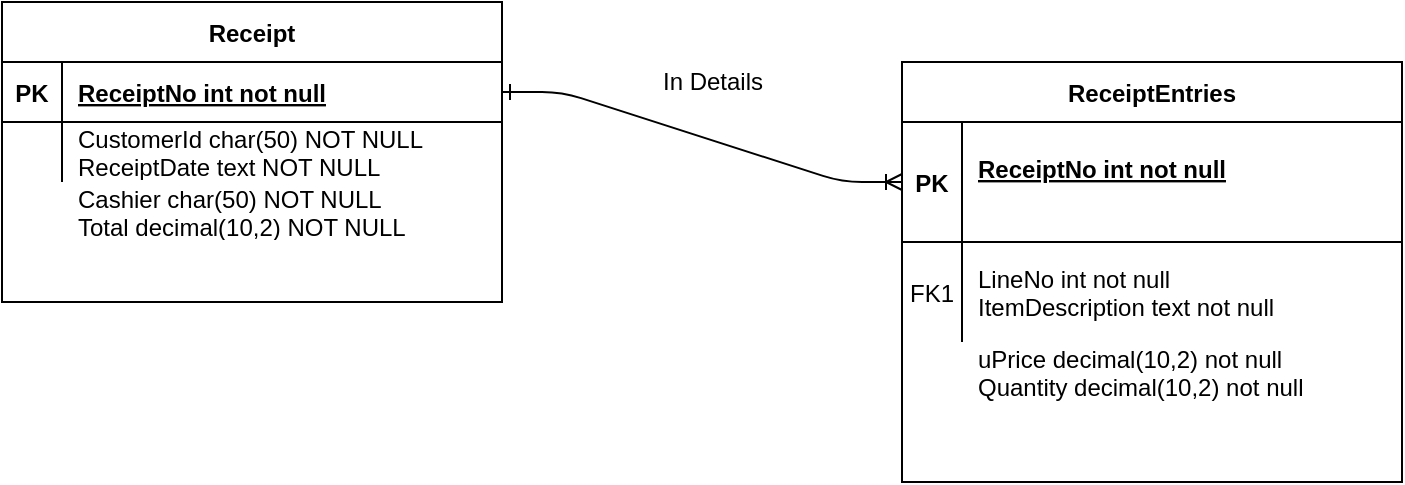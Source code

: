 <mxfile version="14.7.8" type="device" pages="2"><diagram id="R2lEEEUBdFMjLlhIrx00" name="Crows Foot"><mxGraphModel dx="1200" dy="681" grid="1" gridSize="10" guides="1" tooltips="1" connect="1" arrows="1" fold="1" page="1" pageScale="1" pageWidth="850" pageHeight="1100" math="0" shadow="0" extFonts="Permanent Marker^https://fonts.googleapis.com/css?family=Permanent+Marker"><root><mxCell id="0"/><mxCell id="1" parent="0"/><mxCell id="C-vyLk0tnHw3VtMMgP7b-1" value="" style="edgeStyle=entityRelationEdgeStyle;endArrow=ERoneToMany;startArrow=ERone;endFill=0;startFill=0;entryX=0;entryY=0.5;entryDx=0;entryDy=0;" parent="1" source="C-vyLk0tnHw3VtMMgP7b-24" target="C-vyLk0tnHw3VtMMgP7b-3" edge="1"><mxGeometry width="100" height="100" relative="1" as="geometry"><mxPoint x="340" y="720" as="sourcePoint"/><mxPoint x="440" y="620" as="targetPoint"/></mxGeometry></mxCell><mxCell id="C-vyLk0tnHw3VtMMgP7b-2" value="ReceiptEntries" style="shape=table;startSize=30;container=1;collapsible=1;childLayout=tableLayout;fixedRows=1;rowLines=0;fontStyle=1;align=center;resizeLast=1;" parent="1" vertex="1"><mxGeometry x="480" y="110" width="250" height="210" as="geometry"/></mxCell><mxCell id="C-vyLk0tnHw3VtMMgP7b-3" value="" style="shape=partialRectangle;collapsible=0;dropTarget=0;pointerEvents=0;fillColor=none;points=[[0,0.5],[1,0.5]];portConstraint=eastwest;top=0;left=0;right=0;bottom=1;" parent="C-vyLk0tnHw3VtMMgP7b-2" vertex="1"><mxGeometry y="30" width="250" height="60" as="geometry"/></mxCell><mxCell id="C-vyLk0tnHw3VtMMgP7b-4" value="PK" style="shape=partialRectangle;overflow=hidden;connectable=0;fillColor=none;top=0;left=0;bottom=0;right=0;fontStyle=1;" parent="C-vyLk0tnHw3VtMMgP7b-3" vertex="1"><mxGeometry width="30" height="60" as="geometry"/></mxCell><mxCell id="C-vyLk0tnHw3VtMMgP7b-5" value="ReceiptNo int not null&#10;" style="shape=partialRectangle;overflow=hidden;connectable=0;fillColor=none;top=0;left=0;bottom=0;right=0;align=left;spacingLeft=6;fontStyle=5;" parent="C-vyLk0tnHw3VtMMgP7b-3" vertex="1"><mxGeometry x="30" width="220" height="60" as="geometry"/></mxCell><mxCell id="C-vyLk0tnHw3VtMMgP7b-6" value="" style="shape=partialRectangle;collapsible=0;dropTarget=0;pointerEvents=0;fillColor=none;points=[[0,0.5],[1,0.5]];portConstraint=eastwest;top=0;left=0;right=0;bottom=0;" parent="C-vyLk0tnHw3VtMMgP7b-2" vertex="1"><mxGeometry y="90" width="250" height="50" as="geometry"/></mxCell><mxCell id="C-vyLk0tnHw3VtMMgP7b-7" value="FK1" style="shape=partialRectangle;overflow=hidden;connectable=0;fillColor=none;top=0;left=0;bottom=0;right=0;" parent="C-vyLk0tnHw3VtMMgP7b-6" vertex="1"><mxGeometry width="30" height="50" as="geometry"/></mxCell><mxCell id="C-vyLk0tnHw3VtMMgP7b-8" value="LineNo int not null&#10;ItemDescription text not null" style="shape=partialRectangle;overflow=hidden;connectable=0;fillColor=none;top=0;left=0;bottom=0;right=0;align=left;spacingLeft=6;" parent="C-vyLk0tnHw3VtMMgP7b-6" vertex="1"><mxGeometry x="30" width="220" height="50" as="geometry"/></mxCell><mxCell id="C-vyLk0tnHw3VtMMgP7b-23" value="Receipt" style="shape=table;startSize=30;container=1;collapsible=1;childLayout=tableLayout;fixedRows=1;rowLines=0;fontStyle=1;align=center;resizeLast=1;" parent="1" vertex="1"><mxGeometry x="30" y="80" width="250" height="150" as="geometry"/></mxCell><mxCell id="C-vyLk0tnHw3VtMMgP7b-24" value="" style="shape=partialRectangle;collapsible=0;dropTarget=0;pointerEvents=0;fillColor=none;points=[[0,0.5],[1,0.5]];portConstraint=eastwest;top=0;left=0;right=0;bottom=1;" parent="C-vyLk0tnHw3VtMMgP7b-23" vertex="1"><mxGeometry y="30" width="250" height="30" as="geometry"/></mxCell><mxCell id="C-vyLk0tnHw3VtMMgP7b-25" value="PK" style="shape=partialRectangle;overflow=hidden;connectable=0;fillColor=none;top=0;left=0;bottom=0;right=0;fontStyle=1;" parent="C-vyLk0tnHw3VtMMgP7b-24" vertex="1"><mxGeometry width="30" height="30" as="geometry"/></mxCell><mxCell id="C-vyLk0tnHw3VtMMgP7b-26" value="ReceiptNo int not null" style="shape=partialRectangle;overflow=hidden;connectable=0;fillColor=none;top=0;left=0;bottom=0;right=0;align=left;spacingLeft=6;fontStyle=5;" parent="C-vyLk0tnHw3VtMMgP7b-24" vertex="1"><mxGeometry x="30" width="220" height="30" as="geometry"/></mxCell><mxCell id="C-vyLk0tnHw3VtMMgP7b-27" value="" style="shape=partialRectangle;collapsible=0;dropTarget=0;pointerEvents=0;fillColor=none;points=[[0,0.5],[1,0.5]];portConstraint=eastwest;top=0;left=0;right=0;bottom=0;" parent="C-vyLk0tnHw3VtMMgP7b-23" vertex="1"><mxGeometry y="60" width="250" height="30" as="geometry"/></mxCell><mxCell id="C-vyLk0tnHw3VtMMgP7b-28" value="" style="shape=partialRectangle;overflow=hidden;connectable=0;fillColor=none;top=0;left=0;bottom=0;right=0;" parent="C-vyLk0tnHw3VtMMgP7b-27" vertex="1"><mxGeometry width="30" height="30" as="geometry"/></mxCell><mxCell id="C-vyLk0tnHw3VtMMgP7b-29" value="CustomerId char(50) NOT NULL&#10;ReceiptDate text NOT NULL" style="shape=partialRectangle;overflow=hidden;connectable=0;fillColor=none;top=0;left=0;bottom=0;right=0;align=left;spacingLeft=6;" parent="C-vyLk0tnHw3VtMMgP7b-27" vertex="1"><mxGeometry x="30" width="220" height="30" as="geometry"/></mxCell><mxCell id="4pUCjXC86Yh82K870_U4-12" value="In Details" style="text;html=1;resizable=0;autosize=1;align=center;verticalAlign=middle;points=[];fillColor=none;strokeColor=none;rounded=0;" parent="1" vertex="1"><mxGeometry x="350" y="110" width="70" height="20" as="geometry"/></mxCell><mxCell id="svp_OOntTg6mrPkdbLBG-1" value="" style="shape=partialRectangle;collapsible=0;dropTarget=0;pointerEvents=0;fillColor=none;points=[[0,0.5],[1,0.5]];portConstraint=eastwest;top=0;left=0;right=0;bottom=0;" vertex="1" parent="1"><mxGeometry x="30" y="170" width="250" height="30" as="geometry"/></mxCell><mxCell id="svp_OOntTg6mrPkdbLBG-2" value="" style="shape=partialRectangle;overflow=hidden;connectable=0;fillColor=none;top=0;left=0;bottom=0;right=0;" vertex="1" parent="svp_OOntTg6mrPkdbLBG-1"><mxGeometry width="30" height="30" as="geometry"/></mxCell><mxCell id="svp_OOntTg6mrPkdbLBG-3" value="Cashier char(50) NOT NULL&#10;Total decimal(10,2) NOT NULL" style="shape=partialRectangle;overflow=hidden;connectable=0;fillColor=none;top=0;left=0;bottom=0;right=0;align=left;spacingLeft=6;" vertex="1" parent="svp_OOntTg6mrPkdbLBG-1"><mxGeometry x="30" width="220" height="30" as="geometry"/></mxCell><mxCell id="_ZqfJc8HNMIw-0yEkv-T-1" value="uPrice decimal(10,2) not null&#10;Quantity decimal(10,2) not null" style="shape=partialRectangle;overflow=hidden;connectable=0;fillColor=none;top=0;left=0;bottom=0;right=0;align=left;spacingLeft=6;" vertex="1" parent="1"><mxGeometry x="510" y="240" width="220" height="50" as="geometry"/></mxCell></root></mxGraphModel></diagram><diagram id="rjcU8r2u1ZbeVpkSTzl3" name="Chen's notation"><mxGraphModel dx="1200" dy="681" grid="1" gridSize="10" guides="1" tooltips="1" connect="1" arrows="1" fold="1" page="1" pageScale="1" pageWidth="850" pageHeight="1100" math="0" shadow="0"><root><mxCell id="5UqiV14Aoi8gRh95v7SQ-0"/><mxCell id="5UqiV14Aoi8gRh95v7SQ-1" parent="5UqiV14Aoi8gRh95v7SQ-0"/><mxCell id="5UqiV14Aoi8gRh95v7SQ-3" value="Receipt" style="whiteSpace=wrap;html=1;align=center;" parent="5UqiV14Aoi8gRh95v7SQ-1" vertex="1"><mxGeometry x="130" y="120" width="100" height="40" as="geometry"/></mxCell><mxCell id="deu5yEwZQHXyuPdPWYZo-1" style="edgeStyle=none;rounded=0;orthogonalLoop=1;jettySize=auto;html=1;exitX=0;exitY=1;exitDx=0;exitDy=0;entryX=0.5;entryY=0;entryDx=0;entryDy=0;endArrow=none;endFill=0;" edge="1" parent="5UqiV14Aoi8gRh95v7SQ-1" source="5UqiV14Aoi8gRh95v7SQ-4" target="deu5yEwZQHXyuPdPWYZo-0"><mxGeometry relative="1" as="geometry"/></mxCell><mxCell id="5UqiV14Aoi8gRh95v7SQ-4" value="Detailed By" style="shape=rhombus;perimeter=rhombusPerimeter;whiteSpace=wrap;html=1;align=center;" parent="5UqiV14Aoi8gRh95v7SQ-1" vertex="1"><mxGeometry x="330" y="110" width="120" height="60" as="geometry"/></mxCell><mxCell id="5UqiV14Aoi8gRh95v7SQ-5" value="ReceiptEntries" style="whiteSpace=wrap;html=1;align=center;" parent="5UqiV14Aoi8gRh95v7SQ-1" vertex="1"><mxGeometry x="560" y="120" width="100" height="40" as="geometry"/></mxCell><mxCell id="5UqiV14Aoi8gRh95v7SQ-6" value="ItemDescription" style="ellipse;whiteSpace=wrap;html=1;align=center;" parent="5UqiV14Aoi8gRh95v7SQ-1" vertex="1"><mxGeometry x="520" y="50" width="110" height="30" as="geometry"/></mxCell><mxCell id="5UqiV14Aoi8gRh95v7SQ-7" value="uPrice" style="ellipse;whiteSpace=wrap;html=1;align=center;" parent="5UqiV14Aoi8gRh95v7SQ-1" vertex="1"><mxGeometry x="650" y="50" width="70" height="30" as="geometry"/></mxCell><mxCell id="5UqiV14Aoi8gRh95v7SQ-10" value="" style="endArrow=none;html=1;rounded=0;entryX=0;entryY=0.5;entryDx=0;entryDy=0;exitX=1;exitY=0.5;exitDx=0;exitDy=0;" parent="5UqiV14Aoi8gRh95v7SQ-1" source="5UqiV14Aoi8gRh95v7SQ-3" target="5UqiV14Aoi8gRh95v7SQ-4" edge="1"><mxGeometry relative="1" as="geometry"><mxPoint x="250" y="140" as="sourcePoint"/><mxPoint x="340" y="140" as="targetPoint"/></mxGeometry></mxCell><mxCell id="5UqiV14Aoi8gRh95v7SQ-11" value="" style="endArrow=none;html=1;rounded=0;exitX=1;exitY=0.5;exitDx=0;exitDy=0;entryX=0;entryY=0.5;entryDx=0;entryDy=0;" parent="5UqiV14Aoi8gRh95v7SQ-1" source="5UqiV14Aoi8gRh95v7SQ-4" target="5UqiV14Aoi8gRh95v7SQ-5" edge="1"><mxGeometry relative="1" as="geometry"><mxPoint x="460" y="180" as="sourcePoint"/><mxPoint x="620" y="180" as="targetPoint"/></mxGeometry></mxCell><mxCell id="5UqiV14Aoi8gRh95v7SQ-12" value="" style="endArrow=none;html=1;rounded=0;exitX=0.5;exitY=1;exitDx=0;exitDy=0;entryX=0.25;entryY=0;entryDx=0;entryDy=0;" parent="5UqiV14Aoi8gRh95v7SQ-1" source="5UqiV14Aoi8gRh95v7SQ-6" target="5UqiV14Aoi8gRh95v7SQ-5" edge="1"><mxGeometry relative="1" as="geometry"><mxPoint x="440" y="250" as="sourcePoint"/><mxPoint x="600" y="250" as="targetPoint"/></mxGeometry></mxCell><mxCell id="5UqiV14Aoi8gRh95v7SQ-13" value="" style="endArrow=none;html=1;rounded=0;entryX=0.414;entryY=1.033;entryDx=0;entryDy=0;entryPerimeter=0;" parent="5UqiV14Aoi8gRh95v7SQ-1" source="5UqiV14Aoi8gRh95v7SQ-5" target="5UqiV14Aoi8gRh95v7SQ-7" edge="1"><mxGeometry relative="1" as="geometry"><mxPoint x="400" y="300" as="sourcePoint"/><mxPoint x="560" y="300" as="targetPoint"/></mxGeometry></mxCell><mxCell id="5UqiV14Aoi8gRh95v7SQ-15" value="ReceiptDate" style="ellipse;whiteSpace=wrap;html=1;align=center;" parent="5UqiV14Aoi8gRh95v7SQ-1" vertex="1"><mxGeometry x="40" y="30" width="90" height="30" as="geometry"/></mxCell><mxCell id="5UqiV14Aoi8gRh95v7SQ-16" value="Cashier" style="ellipse;whiteSpace=wrap;html=1;align=center;" parent="5UqiV14Aoi8gRh95v7SQ-1" vertex="1"><mxGeometry x="160" y="30" width="70" height="30" as="geometry"/></mxCell><mxCell id="5UqiV14Aoi8gRh95v7SQ-17" value="Total" style="ellipse;whiteSpace=wrap;html=1;align=center;" parent="5UqiV14Aoi8gRh95v7SQ-1" vertex="1"><mxGeometry x="220" y="70" width="70" height="30" as="geometry"/></mxCell><mxCell id="5UqiV14Aoi8gRh95v7SQ-18" value="CustomerId" style="ellipse;whiteSpace=wrap;html=1;align=center;" parent="5UqiV14Aoi8gRh95v7SQ-1" vertex="1"><mxGeometry x="30" y="80" width="70" height="30" as="geometry"/></mxCell><mxCell id="5UqiV14Aoi8gRh95v7SQ-19" value="" style="endArrow=none;html=1;rounded=0;exitX=0.5;exitY=1;exitDx=0;exitDy=0;entryX=0;entryY=0.25;entryDx=0;entryDy=0;" parent="5UqiV14Aoi8gRh95v7SQ-1" source="5UqiV14Aoi8gRh95v7SQ-18" target="5UqiV14Aoi8gRh95v7SQ-3" edge="1"><mxGeometry relative="1" as="geometry"><mxPoint x="60" y="230" as="sourcePoint"/><mxPoint x="220" y="230" as="targetPoint"/></mxGeometry></mxCell><mxCell id="5UqiV14Aoi8gRh95v7SQ-20" value="" style="endArrow=none;html=1;rounded=0;exitX=0.5;exitY=1;exitDx=0;exitDy=0;entryX=0.25;entryY=0;entryDx=0;entryDy=0;" parent="5UqiV14Aoi8gRh95v7SQ-1" source="5UqiV14Aoi8gRh95v7SQ-15" target="5UqiV14Aoi8gRh95v7SQ-3" edge="1"><mxGeometry relative="1" as="geometry"><mxPoint x="140" y="230" as="sourcePoint"/><mxPoint x="300" y="230" as="targetPoint"/></mxGeometry></mxCell><mxCell id="5UqiV14Aoi8gRh95v7SQ-21" value="" style="endArrow=none;html=1;rounded=0;exitX=0.5;exitY=1;exitDx=0;exitDy=0;entryX=0.5;entryY=0;entryDx=0;entryDy=0;" parent="5UqiV14Aoi8gRh95v7SQ-1" source="5UqiV14Aoi8gRh95v7SQ-16" target="5UqiV14Aoi8gRh95v7SQ-3" edge="1"><mxGeometry relative="1" as="geometry"><mxPoint x="110" y="230" as="sourcePoint"/><mxPoint x="270" y="230" as="targetPoint"/></mxGeometry></mxCell><mxCell id="5UqiV14Aoi8gRh95v7SQ-22" value="" style="endArrow=none;html=1;rounded=0;exitX=0.5;exitY=1;exitDx=0;exitDy=0;entryX=0.75;entryY=0;entryDx=0;entryDy=0;" parent="5UqiV14Aoi8gRh95v7SQ-1" source="5UqiV14Aoi8gRh95v7SQ-17" target="5UqiV14Aoi8gRh95v7SQ-3" edge="1"><mxGeometry relative="1" as="geometry"><mxPoint x="160" y="240" as="sourcePoint"/><mxPoint x="320" y="240" as="targetPoint"/></mxGeometry></mxCell><mxCell id="5UqiV14Aoi8gRh95v7SQ-51" value="&lt;u&gt;ReceiptNo&lt;/u&gt;" style="ellipse;whiteSpace=wrap;html=1;align=center;" parent="5UqiV14Aoi8gRh95v7SQ-1" vertex="1"><mxGeometry x="30" y="170" width="90" height="30" as="geometry"/></mxCell><mxCell id="5UqiV14Aoi8gRh95v7SQ-52" value="" style="endArrow=none;html=1;rounded=0;exitX=0.5;exitY=0;exitDx=0;exitDy=0;entryX=0;entryY=0.5;entryDx=0;entryDy=0;" parent="5UqiV14Aoi8gRh95v7SQ-1" source="5UqiV14Aoi8gRh95v7SQ-51" target="5UqiV14Aoi8gRh95v7SQ-3" edge="1"><mxGeometry relative="1" as="geometry"><mxPoint x="30" y="240" as="sourcePoint"/><mxPoint x="190" y="240" as="targetPoint"/></mxGeometry></mxCell><mxCell id="5UqiV14Aoi8gRh95v7SQ-53" value="&lt;u&gt;ReceiptNo&lt;/u&gt;" style="ellipse;whiteSpace=wrap;html=1;align=center;" parent="5UqiV14Aoi8gRh95v7SQ-1" vertex="1"><mxGeometry x="500" y="190" width="100" height="50" as="geometry"/></mxCell><mxCell id="5UqiV14Aoi8gRh95v7SQ-54" value="" style="endArrow=none;html=1;rounded=0;exitX=0.25;exitY=1;exitDx=0;exitDy=0;entryX=0.44;entryY=-0.08;entryDx=0;entryDy=0;entryPerimeter=0;" parent="5UqiV14Aoi8gRh95v7SQ-1" source="5UqiV14Aoi8gRh95v7SQ-5" target="5UqiV14Aoi8gRh95v7SQ-53" edge="1"><mxGeometry relative="1" as="geometry"><mxPoint x="680" y="360" as="sourcePoint"/><mxPoint x="840" y="360" as="targetPoint"/></mxGeometry></mxCell><mxCell id="UKKeF-yolwHzaFKwkpuM-2" value="M" style="text;html=1;resizable=0;autosize=1;align=center;verticalAlign=middle;points=[];fillColor=none;strokeColor=none;rounded=0;" parent="5UqiV14Aoi8gRh95v7SQ-1" vertex="1"><mxGeometry x="490" y="120" width="30" height="20" as="geometry"/></mxCell><mxCell id="UKKeF-yolwHzaFKwkpuM-3" value="N" style="text;html=1;resizable=0;autosize=1;align=center;verticalAlign=middle;points=[];fillColor=none;strokeColor=none;rounded=0;" parent="5UqiV14Aoi8gRh95v7SQ-1" vertex="1"><mxGeometry x="270" y="120" width="20" height="20" as="geometry"/></mxCell><mxCell id="deu5yEwZQHXyuPdPWYZo-0" value="LineNo" style="ellipse;whiteSpace=wrap;html=1;align=center;" vertex="1" parent="5UqiV14Aoi8gRh95v7SQ-1"><mxGeometry x="310" y="200" width="70" height="30" as="geometry"/></mxCell><mxCell id="deu5yEwZQHXyuPdPWYZo-3" style="edgeStyle=none;rounded=0;orthogonalLoop=1;jettySize=auto;html=1;exitX=0.5;exitY=0;exitDx=0;exitDy=0;entryX=0.63;entryY=0.975;entryDx=0;entryDy=0;entryPerimeter=0;endArrow=none;endFill=0;" edge="1" parent="5UqiV14Aoi8gRh95v7SQ-1" source="deu5yEwZQHXyuPdPWYZo-2" target="5UqiV14Aoi8gRh95v7SQ-5"><mxGeometry relative="1" as="geometry"/></mxCell><mxCell id="deu5yEwZQHXyuPdPWYZo-2" value="Quantity" style="ellipse;whiteSpace=wrap;html=1;align=center;" vertex="1" parent="5UqiV14Aoi8gRh95v7SQ-1"><mxGeometry x="650" y="200" width="70" height="30" as="geometry"/></mxCell></root></mxGraphModel></diagram></mxfile>
